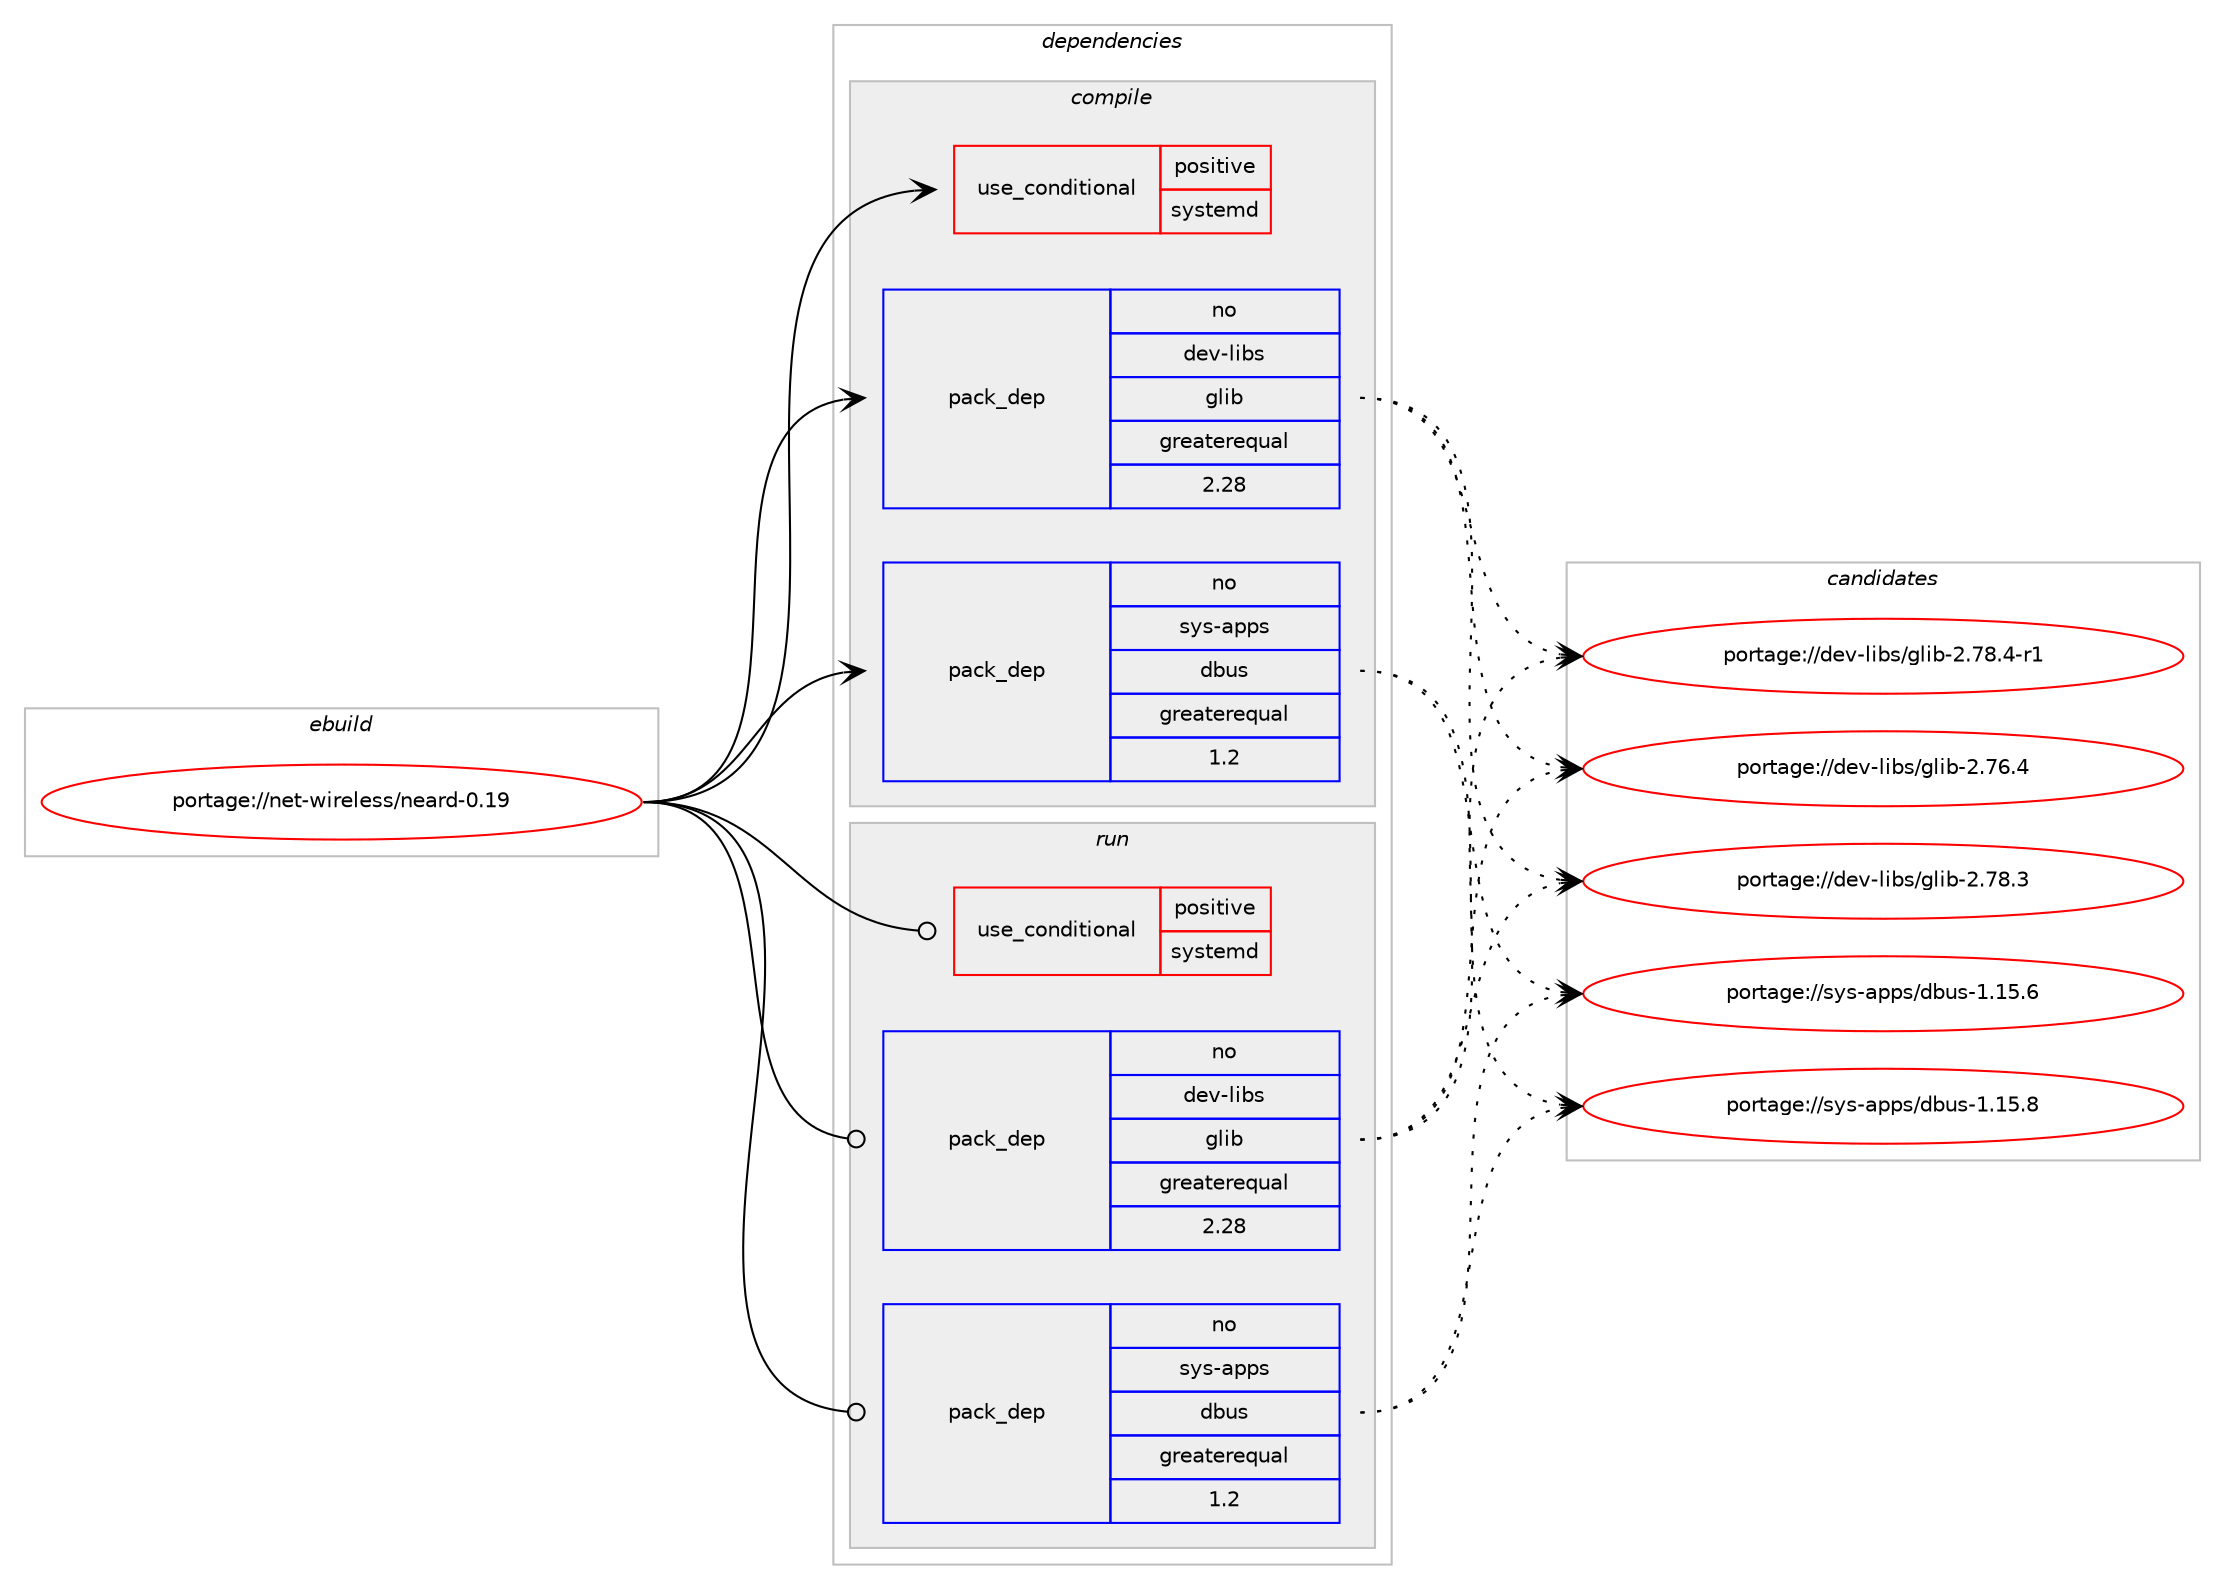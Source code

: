 digraph prolog {

# *************
# Graph options
# *************

newrank=true;
concentrate=true;
compound=true;
graph [rankdir=LR,fontname=Helvetica,fontsize=10,ranksep=1.5];#, ranksep=2.5, nodesep=0.2];
edge  [arrowhead=vee];
node  [fontname=Helvetica,fontsize=10];

# **********
# The ebuild
# **********

subgraph cluster_leftcol {
color=gray;
rank=same;
label=<<i>ebuild</i>>;
id [label="portage://net-wireless/neard-0.19", color=red, width=4, href="../net-wireless/neard-0.19.svg"];
}

# ****************
# The dependencies
# ****************

subgraph cluster_midcol {
color=gray;
label=<<i>dependencies</i>>;
subgraph cluster_compile {
fillcolor="#eeeeee";
style=filled;
label=<<i>compile</i>>;
subgraph cond2376 {
dependency3410 [label=<<TABLE BORDER="0" CELLBORDER="1" CELLSPACING="0" CELLPADDING="4"><TR><TD ROWSPAN="3" CELLPADDING="10">use_conditional</TD></TR><TR><TD>positive</TD></TR><TR><TD>systemd</TD></TR></TABLE>>, shape=none, color=red];
# *** BEGIN UNKNOWN DEPENDENCY TYPE (TODO) ***
# dependency3410 -> package_dependency(portage://net-wireless/neard-0.19,install,no,sys-apps,systemd,none,[,,],[slot(0)],[])
# *** END UNKNOWN DEPENDENCY TYPE (TODO) ***

}
id:e -> dependency3410:w [weight=20,style="solid",arrowhead="vee"];
subgraph pack986 {
dependency3411 [label=<<TABLE BORDER="0" CELLBORDER="1" CELLSPACING="0" CELLPADDING="4" WIDTH="220"><TR><TD ROWSPAN="6" CELLPADDING="30">pack_dep</TD></TR><TR><TD WIDTH="110">no</TD></TR><TR><TD>dev-libs</TD></TR><TR><TD>glib</TD></TR><TR><TD>greaterequal</TD></TR><TR><TD>2.28</TD></TR></TABLE>>, shape=none, color=blue];
}
id:e -> dependency3411:w [weight=20,style="solid",arrowhead="vee"];
# *** BEGIN UNKNOWN DEPENDENCY TYPE (TODO) ***
# id -> package_dependency(portage://net-wireless/neard-0.19,install,no,dev-libs,libnl,none,[,,],[slot(3),equal],[])
# *** END UNKNOWN DEPENDENCY TYPE (TODO) ***

subgraph pack987 {
dependency3412 [label=<<TABLE BORDER="0" CELLBORDER="1" CELLSPACING="0" CELLPADDING="4" WIDTH="220"><TR><TD ROWSPAN="6" CELLPADDING="30">pack_dep</TD></TR><TR><TD WIDTH="110">no</TD></TR><TR><TD>sys-apps</TD></TR><TR><TD>dbus</TD></TR><TR><TD>greaterequal</TD></TR><TR><TD>1.2</TD></TR></TABLE>>, shape=none, color=blue];
}
id:e -> dependency3412:w [weight=20,style="solid",arrowhead="vee"];
}
subgraph cluster_compileandrun {
fillcolor="#eeeeee";
style=filled;
label=<<i>compile and run</i>>;
}
subgraph cluster_run {
fillcolor="#eeeeee";
style=filled;
label=<<i>run</i>>;
subgraph cond2377 {
dependency3413 [label=<<TABLE BORDER="0" CELLBORDER="1" CELLSPACING="0" CELLPADDING="4"><TR><TD ROWSPAN="3" CELLPADDING="10">use_conditional</TD></TR><TR><TD>positive</TD></TR><TR><TD>systemd</TD></TR></TABLE>>, shape=none, color=red];
# *** BEGIN UNKNOWN DEPENDENCY TYPE (TODO) ***
# dependency3413 -> package_dependency(portage://net-wireless/neard-0.19,run,no,sys-apps,systemd,none,[,,],[slot(0)],[])
# *** END UNKNOWN DEPENDENCY TYPE (TODO) ***

}
id:e -> dependency3413:w [weight=20,style="solid",arrowhead="odot"];
subgraph pack988 {
dependency3414 [label=<<TABLE BORDER="0" CELLBORDER="1" CELLSPACING="0" CELLPADDING="4" WIDTH="220"><TR><TD ROWSPAN="6" CELLPADDING="30">pack_dep</TD></TR><TR><TD WIDTH="110">no</TD></TR><TR><TD>dev-libs</TD></TR><TR><TD>glib</TD></TR><TR><TD>greaterequal</TD></TR><TR><TD>2.28</TD></TR></TABLE>>, shape=none, color=blue];
}
id:e -> dependency3414:w [weight=20,style="solid",arrowhead="odot"];
# *** BEGIN UNKNOWN DEPENDENCY TYPE (TODO) ***
# id -> package_dependency(portage://net-wireless/neard-0.19,run,no,dev-libs,libnl,none,[,,],[slot(3),equal],[])
# *** END UNKNOWN DEPENDENCY TYPE (TODO) ***

subgraph pack989 {
dependency3415 [label=<<TABLE BORDER="0" CELLBORDER="1" CELLSPACING="0" CELLPADDING="4" WIDTH="220"><TR><TD ROWSPAN="6" CELLPADDING="30">pack_dep</TD></TR><TR><TD WIDTH="110">no</TD></TR><TR><TD>sys-apps</TD></TR><TR><TD>dbus</TD></TR><TR><TD>greaterequal</TD></TR><TR><TD>1.2</TD></TR></TABLE>>, shape=none, color=blue];
}
id:e -> dependency3415:w [weight=20,style="solid",arrowhead="odot"];
}
}

# **************
# The candidates
# **************

subgraph cluster_choices {
rank=same;
color=gray;
label=<<i>candidates</i>>;

subgraph choice986 {
color=black;
nodesep=1;
choice1001011184510810598115471031081059845504655544652 [label="portage://dev-libs/glib-2.76.4", color=red, width=4,href="../dev-libs/glib-2.76.4.svg"];
choice1001011184510810598115471031081059845504655564651 [label="portage://dev-libs/glib-2.78.3", color=red, width=4,href="../dev-libs/glib-2.78.3.svg"];
choice10010111845108105981154710310810598455046555646524511449 [label="portage://dev-libs/glib-2.78.4-r1", color=red, width=4,href="../dev-libs/glib-2.78.4-r1.svg"];
dependency3411:e -> choice1001011184510810598115471031081059845504655544652:w [style=dotted,weight="100"];
dependency3411:e -> choice1001011184510810598115471031081059845504655564651:w [style=dotted,weight="100"];
dependency3411:e -> choice10010111845108105981154710310810598455046555646524511449:w [style=dotted,weight="100"];
}
subgraph choice987 {
color=black;
nodesep=1;
choice1151211154597112112115471009811711545494649534654 [label="portage://sys-apps/dbus-1.15.6", color=red, width=4,href="../sys-apps/dbus-1.15.6.svg"];
choice1151211154597112112115471009811711545494649534656 [label="portage://sys-apps/dbus-1.15.8", color=red, width=4,href="../sys-apps/dbus-1.15.8.svg"];
dependency3412:e -> choice1151211154597112112115471009811711545494649534654:w [style=dotted,weight="100"];
dependency3412:e -> choice1151211154597112112115471009811711545494649534656:w [style=dotted,weight="100"];
}
subgraph choice988 {
color=black;
nodesep=1;
choice1001011184510810598115471031081059845504655544652 [label="portage://dev-libs/glib-2.76.4", color=red, width=4,href="../dev-libs/glib-2.76.4.svg"];
choice1001011184510810598115471031081059845504655564651 [label="portage://dev-libs/glib-2.78.3", color=red, width=4,href="../dev-libs/glib-2.78.3.svg"];
choice10010111845108105981154710310810598455046555646524511449 [label="portage://dev-libs/glib-2.78.4-r1", color=red, width=4,href="../dev-libs/glib-2.78.4-r1.svg"];
dependency3414:e -> choice1001011184510810598115471031081059845504655544652:w [style=dotted,weight="100"];
dependency3414:e -> choice1001011184510810598115471031081059845504655564651:w [style=dotted,weight="100"];
dependency3414:e -> choice10010111845108105981154710310810598455046555646524511449:w [style=dotted,weight="100"];
}
subgraph choice989 {
color=black;
nodesep=1;
choice1151211154597112112115471009811711545494649534654 [label="portage://sys-apps/dbus-1.15.6", color=red, width=4,href="../sys-apps/dbus-1.15.6.svg"];
choice1151211154597112112115471009811711545494649534656 [label="portage://sys-apps/dbus-1.15.8", color=red, width=4,href="../sys-apps/dbus-1.15.8.svg"];
dependency3415:e -> choice1151211154597112112115471009811711545494649534654:w [style=dotted,weight="100"];
dependency3415:e -> choice1151211154597112112115471009811711545494649534656:w [style=dotted,weight="100"];
}
}

}
